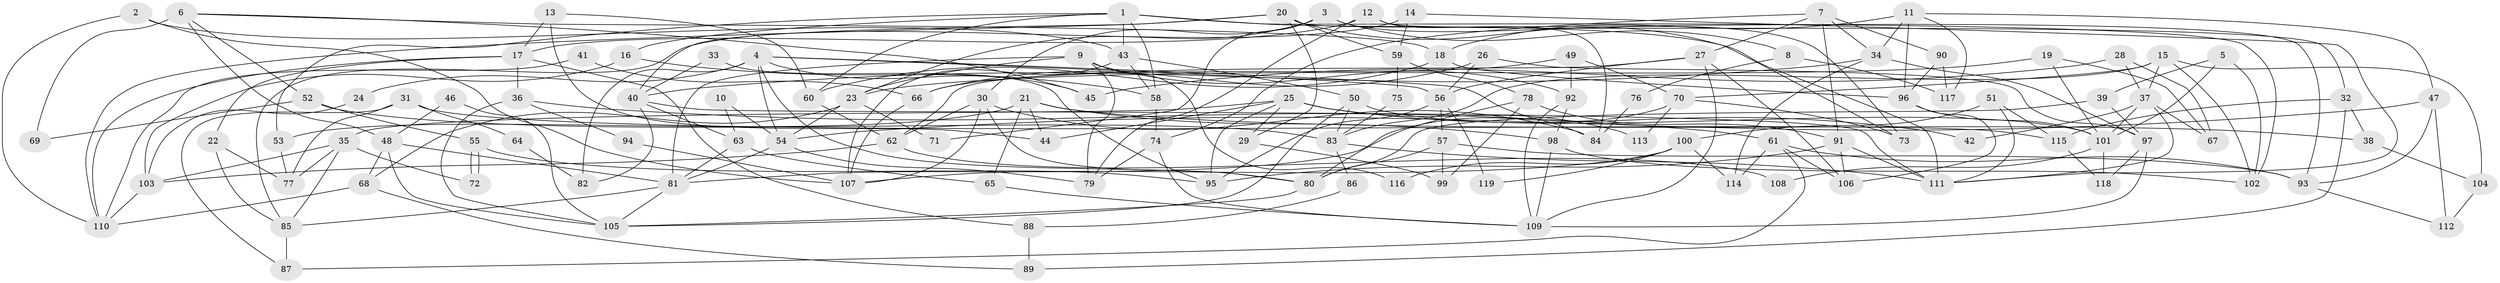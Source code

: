 // coarse degree distribution, {8: 0.07894736842105263, 3: 0.15789473684210525, 7: 0.10526315789473684, 5: 0.14473684210526316, 6: 0.15789473684210525, 4: 0.2236842105263158, 9: 0.02631578947368421, 2: 0.07894736842105263, 1: 0.013157894736842105, 10: 0.013157894736842105}
// Generated by graph-tools (version 1.1) at 2025/42/03/06/25 10:42:00]
// undirected, 119 vertices, 238 edges
graph export_dot {
graph [start="1"]
  node [color=gray90,style=filled];
  1;
  2;
  3;
  4;
  5;
  6;
  7;
  8;
  9;
  10;
  11;
  12;
  13;
  14;
  15;
  16;
  17;
  18;
  19;
  20;
  21;
  22;
  23;
  24;
  25;
  26;
  27;
  28;
  29;
  30;
  31;
  32;
  33;
  34;
  35;
  36;
  37;
  38;
  39;
  40;
  41;
  42;
  43;
  44;
  45;
  46;
  47;
  48;
  49;
  50;
  51;
  52;
  53;
  54;
  55;
  56;
  57;
  58;
  59;
  60;
  61;
  62;
  63;
  64;
  65;
  66;
  67;
  68;
  69;
  70;
  71;
  72;
  73;
  74;
  75;
  76;
  77;
  78;
  79;
  80;
  81;
  82;
  83;
  84;
  85;
  86;
  87;
  88;
  89;
  90;
  91;
  92;
  93;
  94;
  95;
  96;
  97;
  98;
  99;
  100;
  101;
  102;
  103;
  104;
  105;
  106;
  107;
  108;
  109;
  110;
  111;
  112;
  113;
  114;
  115;
  116;
  117;
  118;
  119;
  1 -- 111;
  1 -- 102;
  1 -- 16;
  1 -- 43;
  1 -- 53;
  1 -- 58;
  1 -- 60;
  2 -- 110;
  2 -- 107;
  2 -- 43;
  3 -- 23;
  3 -- 30;
  3 -- 8;
  3 -- 71;
  3 -- 73;
  4 -- 56;
  4 -- 45;
  4 -- 24;
  4 -- 54;
  4 -- 80;
  4 -- 82;
  4 -- 84;
  5 -- 102;
  5 -- 101;
  5 -- 39;
  6 -- 18;
  6 -- 48;
  6 -- 45;
  6 -- 52;
  6 -- 69;
  7 -- 91;
  7 -- 27;
  7 -- 34;
  7 -- 74;
  7 -- 90;
  8 -- 117;
  8 -- 76;
  9 -- 81;
  9 -- 79;
  9 -- 23;
  9 -- 92;
  9 -- 116;
  10 -- 54;
  10 -- 63;
  11 -- 47;
  11 -- 34;
  11 -- 18;
  11 -- 96;
  11 -- 117;
  12 -- 17;
  12 -- 32;
  12 -- 79;
  12 -- 84;
  13 -- 17;
  13 -- 44;
  13 -- 60;
  14 -- 111;
  14 -- 85;
  14 -- 59;
  15 -- 83;
  15 -- 70;
  15 -- 37;
  15 -- 102;
  15 -- 104;
  16 -- 58;
  16 -- 103;
  17 -- 36;
  17 -- 110;
  17 -- 22;
  17 -- 88;
  18 -- 60;
  18 -- 96;
  19 -- 23;
  19 -- 101;
  19 -- 67;
  20 -- 110;
  20 -- 73;
  20 -- 29;
  20 -- 40;
  20 -- 59;
  20 -- 93;
  21 -- 98;
  21 -- 65;
  21 -- 38;
  21 -- 44;
  21 -- 53;
  22 -- 77;
  22 -- 85;
  23 -- 54;
  23 -- 68;
  23 -- 71;
  24 -- 103;
  25 -- 35;
  25 -- 95;
  25 -- 29;
  25 -- 42;
  25 -- 44;
  25 -- 113;
  26 -- 97;
  26 -- 56;
  26 -- 66;
  27 -- 56;
  27 -- 62;
  27 -- 106;
  27 -- 109;
  28 -- 67;
  28 -- 37;
  28 -- 45;
  29 -- 99;
  30 -- 84;
  30 -- 80;
  30 -- 62;
  30 -- 107;
  31 -- 77;
  31 -- 115;
  31 -- 64;
  31 -- 87;
  32 -- 115;
  32 -- 38;
  32 -- 89;
  33 -- 95;
  33 -- 40;
  34 -- 97;
  34 -- 40;
  34 -- 114;
  35 -- 85;
  35 -- 103;
  35 -- 72;
  35 -- 77;
  36 -- 105;
  36 -- 61;
  36 -- 94;
  37 -- 111;
  37 -- 42;
  37 -- 67;
  37 -- 101;
  38 -- 104;
  39 -- 80;
  39 -- 97;
  40 -- 63;
  40 -- 82;
  40 -- 111;
  41 -- 66;
  41 -- 110;
  43 -- 50;
  43 -- 58;
  43 -- 107;
  46 -- 48;
  46 -- 105;
  47 -- 93;
  47 -- 54;
  47 -- 112;
  48 -- 81;
  48 -- 105;
  48 -- 68;
  49 -- 66;
  49 -- 92;
  49 -- 70;
  50 -- 101;
  50 -- 83;
  50 -- 105;
  51 -- 111;
  51 -- 100;
  51 -- 115;
  52 -- 83;
  52 -- 55;
  52 -- 69;
  53 -- 77;
  54 -- 79;
  54 -- 81;
  55 -- 72;
  55 -- 72;
  55 -- 95;
  56 -- 57;
  56 -- 95;
  56 -- 119;
  57 -- 93;
  57 -- 99;
  57 -- 80;
  58 -- 74;
  59 -- 75;
  59 -- 78;
  60 -- 62;
  61 -- 87;
  61 -- 106;
  61 -- 93;
  61 -- 114;
  62 -- 103;
  62 -- 108;
  63 -- 81;
  63 -- 65;
  64 -- 82;
  65 -- 109;
  66 -- 107;
  68 -- 89;
  68 -- 110;
  70 -- 81;
  70 -- 73;
  70 -- 113;
  74 -- 79;
  74 -- 109;
  75 -- 83;
  76 -- 84;
  78 -- 80;
  78 -- 91;
  78 -- 99;
  80 -- 105;
  81 -- 105;
  81 -- 85;
  83 -- 111;
  83 -- 86;
  85 -- 87;
  86 -- 88;
  88 -- 89;
  90 -- 96;
  90 -- 117;
  91 -- 106;
  91 -- 95;
  91 -- 111;
  92 -- 109;
  92 -- 98;
  93 -- 112;
  94 -- 107;
  96 -- 101;
  96 -- 106;
  97 -- 109;
  97 -- 118;
  98 -- 109;
  98 -- 102;
  100 -- 107;
  100 -- 114;
  100 -- 116;
  100 -- 119;
  101 -- 108;
  101 -- 118;
  103 -- 110;
  104 -- 112;
  115 -- 118;
}
